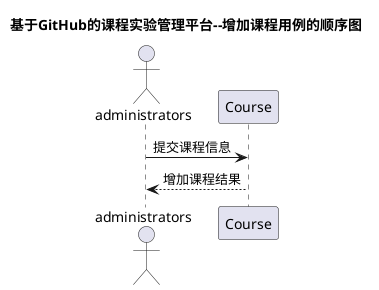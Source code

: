 @startuml
title 基于GitHub的课程实验管理平台--增加课程用例的顺序图
actor administrators
administrators -> Course : 提交课程信息
Course --> administrators : 增加课程结果
@enduml